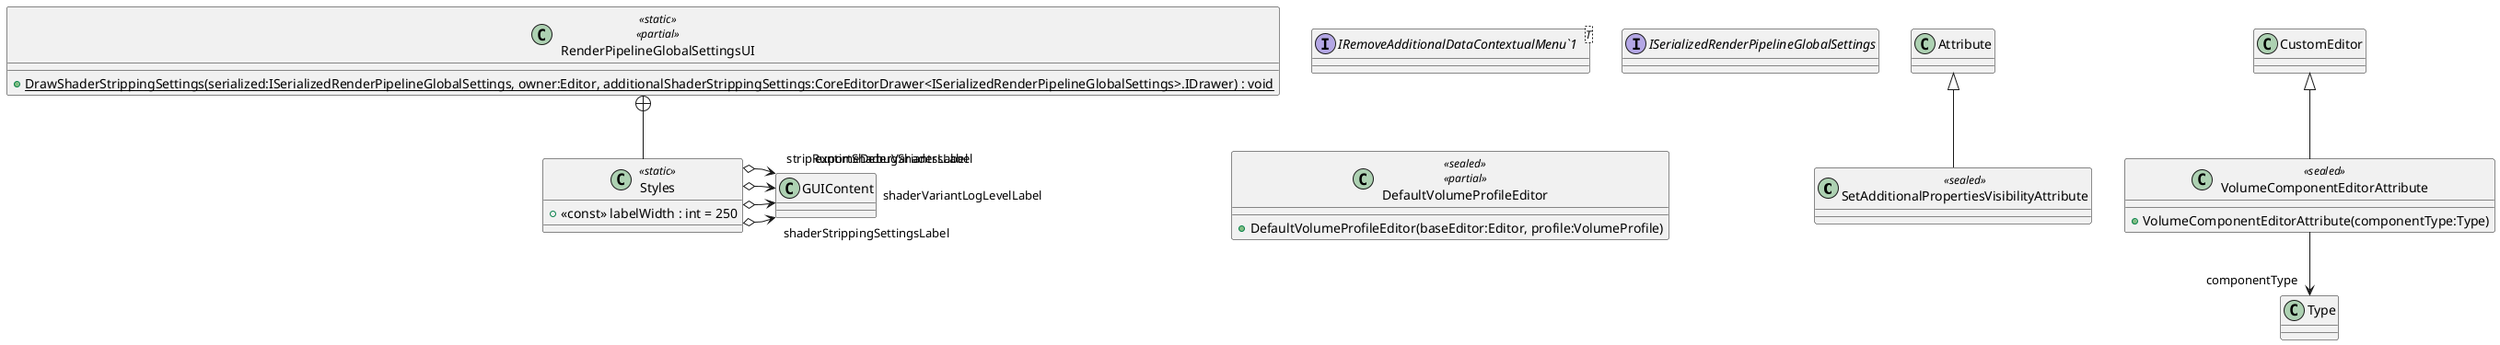 @startuml
class SetAdditionalPropertiesVisibilityAttribute <<sealed>> {
}
class VolumeComponentEditorAttribute <<sealed>> {
    + VolumeComponentEditorAttribute(componentType:Type)
}
interface "IRemoveAdditionalDataContextualMenu`1"<T> {
}
class RenderPipelineGlobalSettingsUI <<static>> <<partial>> {
    + {static} DrawShaderStrippingSettings(serialized:ISerializedRenderPipelineGlobalSettings, owner:Editor, additionalShaderStrippingSettings:CoreEditorDrawer<ISerializedRenderPipelineGlobalSettings>.IDrawer) : void
}
interface ISerializedRenderPipelineGlobalSettings {
}
class DefaultVolumeProfileEditor <<sealed>> <<partial>> {
    + DefaultVolumeProfileEditor(baseEditor:Editor, profile:VolumeProfile)
}
class Styles <<static>> {
    + <<const>> labelWidth : int = 250
}
Attribute <|-- SetAdditionalPropertiesVisibilityAttribute
CustomEditor <|-- VolumeComponentEditorAttribute
VolumeComponentEditorAttribute --> "componentType" Type
RenderPipelineGlobalSettingsUI +-- Styles
Styles o-> "shaderStrippingSettingsLabel" GUIContent
Styles o-> "shaderVariantLogLevelLabel" GUIContent
Styles o-> "exportShaderVariantsLabel" GUIContent
Styles o-> "stripRuntimeDebugShadersLabel" GUIContent
@enduml
